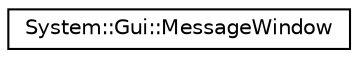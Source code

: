 digraph G
{
  edge [fontname="Helvetica",fontsize="10",labelfontname="Helvetica",labelfontsize="10"];
  node [fontname="Helvetica",fontsize="10",shape=record];
  rankdir="LR";
  Node1 [label="System::Gui::MessageWindow",height=0.2,width=0.4,color="black", fillcolor="white", style="filled",URL="$class_system_1_1_gui_1_1_message_window.html"];
}

